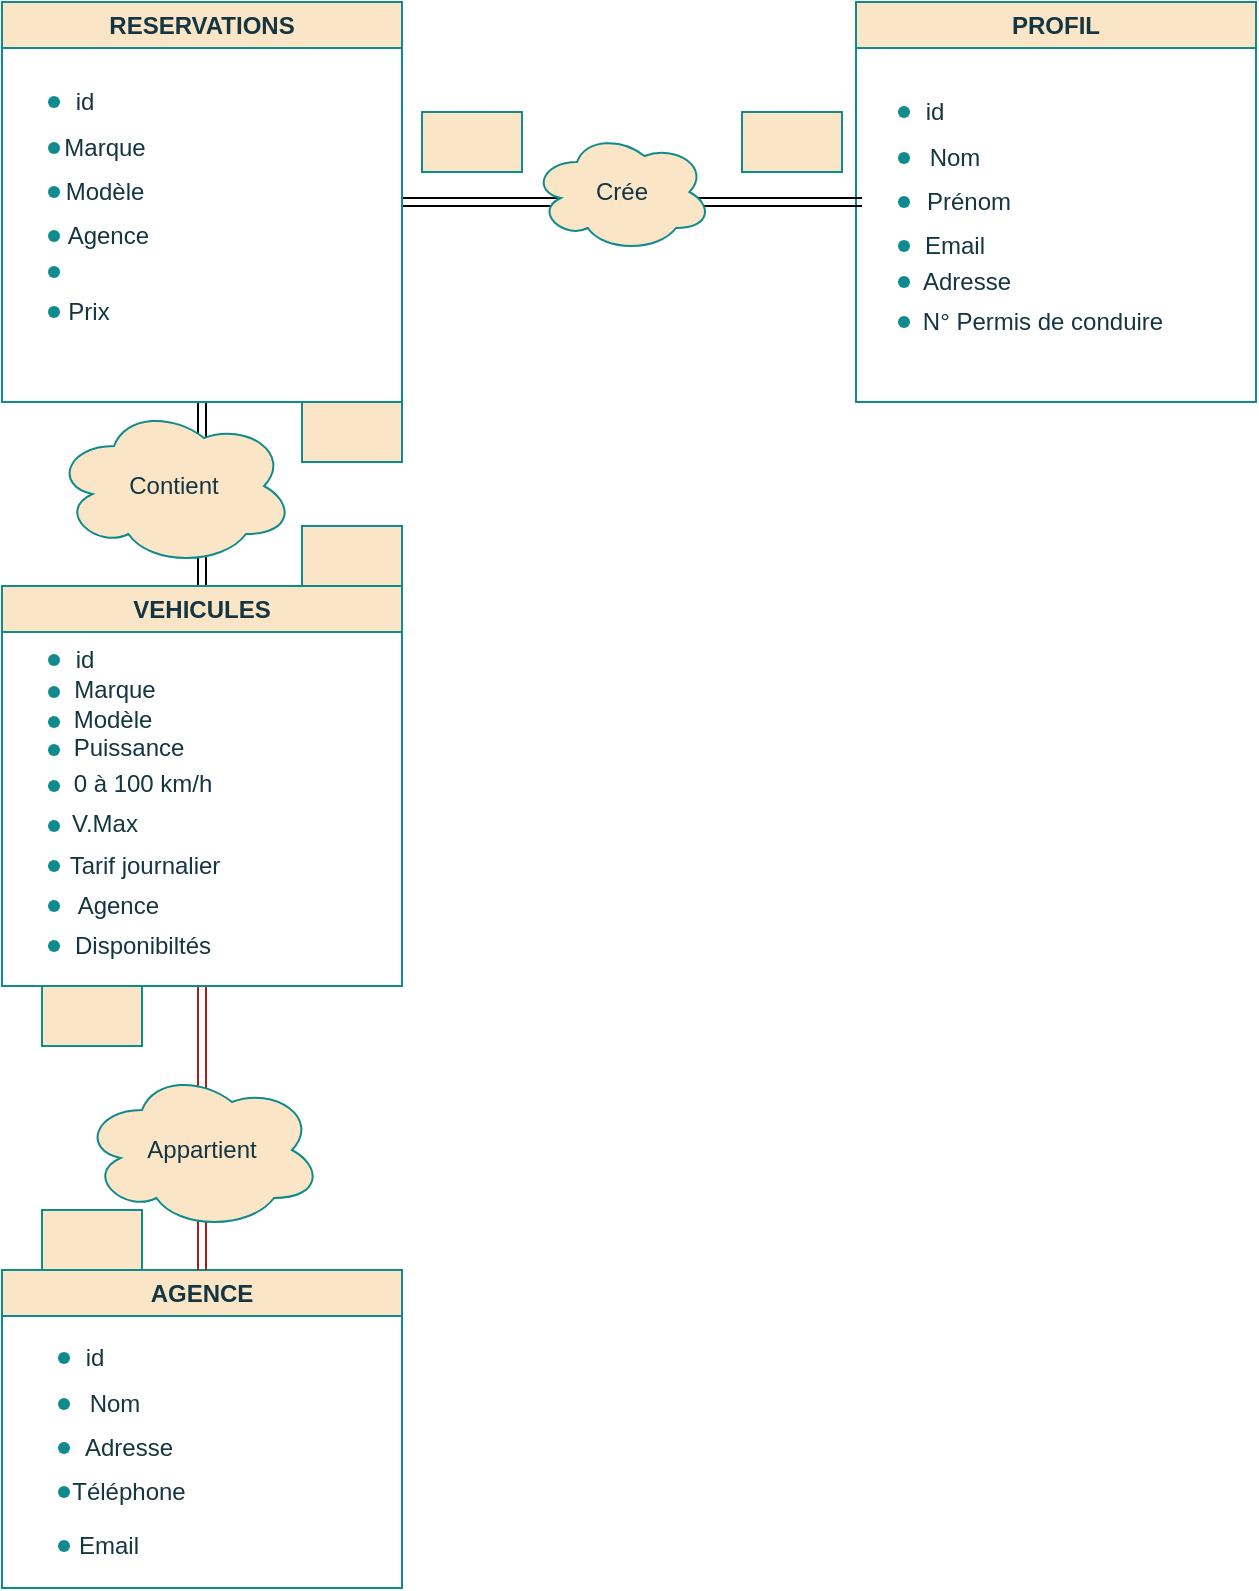 <mxfile version="23.1.4" type="github">
  <diagram name="Page-1" id="rWvj7r1L1JmkacUhFCVx">
    <mxGraphModel dx="1027" dy="920" grid="1" gridSize="10" guides="1" tooltips="1" connect="1" arrows="1" fold="1" page="1" pageScale="1" pageWidth="827" pageHeight="1169" math="0" shadow="0">
      <root>
        <mxCell id="0" />
        <mxCell id="1" parent="0" />
        <mxCell id="3Qk4PJd8HGj3UVIdCU3T-5" value="PROFIL" style="swimlane;whiteSpace=wrap;html=1;labelBackgroundColor=none;fillColor=#FAE5C7;strokeColor=#0F8B8D;fontColor=#143642;" parent="1" vertex="1">
          <mxGeometry x="547" y="108" width="200" height="200" as="geometry">
            <mxRectangle x="340" y="400" width="80" height="30" as="alternateBounds" />
          </mxGeometry>
        </mxCell>
        <mxCell id="3Qk4PJd8HGj3UVIdCU3T-31" value="AGENCE" style="swimlane;whiteSpace=wrap;html=1;labelBackgroundColor=none;fillColor=#FAE5C7;strokeColor=#0F8B8D;fontColor=#143642;" parent="1" vertex="1">
          <mxGeometry x="120" y="742" width="200" height="159" as="geometry" />
        </mxCell>
        <mxCell id="36LpMrAdeBPOxPvOyXHZ-32" value="" style="shape=waypoint;sketch=0;size=6;pointerEvents=1;points=[];fillColor=none;resizable=0;rotatable=0;perimeter=centerPerimeter;snapToPoint=1;labelBackgroundColor=none;strokeColor=#0F8B8D;fontColor=#143642;" vertex="1" parent="3Qk4PJd8HGj3UVIdCU3T-31">
          <mxGeometry x="21" y="101" width="20" height="20" as="geometry" />
        </mxCell>
        <mxCell id="36LpMrAdeBPOxPvOyXHZ-33" value="" style="shape=waypoint;sketch=0;size=6;pointerEvents=1;points=[];fillColor=none;resizable=0;rotatable=0;perimeter=centerPerimeter;snapToPoint=1;labelBackgroundColor=none;strokeColor=#0F8B8D;fontColor=#143642;" vertex="1" parent="3Qk4PJd8HGj3UVIdCU3T-31">
          <mxGeometry x="21" y="34" width="20" height="20" as="geometry" />
        </mxCell>
        <mxCell id="36LpMrAdeBPOxPvOyXHZ-34" value="id" style="text;html=1;align=center;verticalAlign=middle;resizable=0;points=[];autosize=1;strokeColor=none;fillColor=none;labelBackgroundColor=none;fontColor=#143642;" vertex="1" parent="3Qk4PJd8HGj3UVIdCU3T-31">
          <mxGeometry x="31" y="29" width="30" height="30" as="geometry" />
        </mxCell>
        <mxCell id="36LpMrAdeBPOxPvOyXHZ-35" value="" style="shape=waypoint;sketch=0;size=6;pointerEvents=1;points=[];fillColor=none;resizable=0;rotatable=0;perimeter=centerPerimeter;snapToPoint=1;labelBackgroundColor=none;strokeColor=#0F8B8D;fontColor=#143642;" vertex="1" parent="3Qk4PJd8HGj3UVIdCU3T-31">
          <mxGeometry x="21" y="57" width="20" height="20" as="geometry" />
        </mxCell>
        <mxCell id="36LpMrAdeBPOxPvOyXHZ-36" value="" style="shape=waypoint;sketch=0;size=6;pointerEvents=1;points=[];fillColor=none;resizable=0;rotatable=0;perimeter=centerPerimeter;snapToPoint=1;labelBackgroundColor=none;strokeColor=#0F8B8D;fontColor=#143642;" vertex="1" parent="3Qk4PJd8HGj3UVIdCU3T-31">
          <mxGeometry x="21" y="79" width="20" height="20" as="geometry" />
        </mxCell>
        <mxCell id="36LpMrAdeBPOxPvOyXHZ-37" value="Nom" style="text;html=1;align=center;verticalAlign=middle;resizable=0;points=[];autosize=1;strokeColor=none;fillColor=none;labelBackgroundColor=none;fontColor=#143642;" vertex="1" parent="3Qk4PJd8HGj3UVIdCU3T-31">
          <mxGeometry x="31" y="52" width="50" height="30" as="geometry" />
        </mxCell>
        <mxCell id="36LpMrAdeBPOxPvOyXHZ-38" value="Adresse" style="text;html=1;align=center;verticalAlign=middle;resizable=0;points=[];autosize=1;strokeColor=none;fillColor=none;labelBackgroundColor=none;fontColor=#143642;" vertex="1" parent="3Qk4PJd8HGj3UVIdCU3T-31">
          <mxGeometry x="28" y="74" width="70" height="30" as="geometry" />
        </mxCell>
        <mxCell id="36LpMrAdeBPOxPvOyXHZ-39" value="Téléphone" style="text;html=1;align=center;verticalAlign=middle;resizable=0;points=[];autosize=1;strokeColor=none;fillColor=none;labelBackgroundColor=none;fontColor=#143642;" vertex="1" parent="3Qk4PJd8HGj3UVIdCU3T-31">
          <mxGeometry x="23" y="96" width="80" height="30" as="geometry" />
        </mxCell>
        <mxCell id="36LpMrAdeBPOxPvOyXHZ-44" style="edgeStyle=orthogonalEdgeStyle;rounded=0;orthogonalLoop=1;jettySize=auto;html=1;exitX=1;exitY=0.5;exitDx=0;exitDy=0;shape=link;" edge="1" parent="1" source="3Qk4PJd8HGj3UVIdCU3T-40">
          <mxGeometry relative="1" as="geometry">
            <mxPoint x="550" y="207.966" as="targetPoint" />
          </mxGeometry>
        </mxCell>
        <mxCell id="36LpMrAdeBPOxPvOyXHZ-45" style="edgeStyle=orthogonalEdgeStyle;rounded=0;orthogonalLoop=1;jettySize=auto;html=1;exitX=0.5;exitY=1;exitDx=0;exitDy=0;entryX=0.5;entryY=0;entryDx=0;entryDy=0;shape=link;" edge="1" parent="1" source="3Qk4PJd8HGj3UVIdCU3T-40" target="3Qk4PJd8HGj3UVIdCU3T-74">
          <mxGeometry relative="1" as="geometry" />
        </mxCell>
        <mxCell id="3Qk4PJd8HGj3UVIdCU3T-40" value="RESERVATIONS" style="swimlane;whiteSpace=wrap;html=1;labelBackgroundColor=none;fillColor=#FAE5C7;strokeColor=#0F8B8D;fontColor=#143642;" parent="1" vertex="1">
          <mxGeometry x="120" y="108" width="200" height="200" as="geometry" />
        </mxCell>
        <mxCell id="3Qk4PJd8HGj3UVIdCU3T-41" value="" style="shape=waypoint;sketch=0;size=6;pointerEvents=1;points=[];fillColor=none;resizable=0;rotatable=0;perimeter=centerPerimeter;snapToPoint=1;labelBackgroundColor=none;strokeColor=#0F8B8D;fontColor=#143642;" parent="3Qk4PJd8HGj3UVIdCU3T-40" vertex="1">
          <mxGeometry x="16" y="107" width="20" height="20" as="geometry" />
        </mxCell>
        <mxCell id="3Qk4PJd8HGj3UVIdCU3T-42" value="" style="shape=waypoint;sketch=0;size=6;pointerEvents=1;points=[];fillColor=none;resizable=0;rotatable=0;perimeter=centerPerimeter;snapToPoint=1;labelBackgroundColor=none;strokeColor=#0F8B8D;fontColor=#143642;" parent="3Qk4PJd8HGj3UVIdCU3T-40" vertex="1">
          <mxGeometry x="16" y="40" width="20" height="20" as="geometry" />
        </mxCell>
        <mxCell id="3Qk4PJd8HGj3UVIdCU3T-43" value="id" style="text;html=1;align=center;verticalAlign=middle;resizable=0;points=[];autosize=1;strokeColor=none;fillColor=none;labelBackgroundColor=none;fontColor=#143642;" parent="3Qk4PJd8HGj3UVIdCU3T-40" vertex="1">
          <mxGeometry x="26" y="35" width="30" height="30" as="geometry" />
        </mxCell>
        <mxCell id="3Qk4PJd8HGj3UVIdCU3T-44" value="" style="shape=waypoint;sketch=0;size=6;pointerEvents=1;points=[];fillColor=none;resizable=0;rotatable=0;perimeter=centerPerimeter;snapToPoint=1;labelBackgroundColor=none;strokeColor=#0F8B8D;fontColor=#143642;" parent="3Qk4PJd8HGj3UVIdCU3T-40" vertex="1">
          <mxGeometry x="16" y="63" width="20" height="20" as="geometry" />
        </mxCell>
        <mxCell id="3Qk4PJd8HGj3UVIdCU3T-45" value="" style="shape=waypoint;sketch=0;size=6;pointerEvents=1;points=[];fillColor=none;resizable=0;rotatable=0;perimeter=centerPerimeter;snapToPoint=1;labelBackgroundColor=none;strokeColor=#0F8B8D;fontColor=#143642;" parent="3Qk4PJd8HGj3UVIdCU3T-40" vertex="1">
          <mxGeometry x="16" y="85" width="20" height="20" as="geometry" />
        </mxCell>
        <mxCell id="3Qk4PJd8HGj3UVIdCU3T-47" value="Marque" style="text;html=1;align=center;verticalAlign=middle;resizable=0;points=[];autosize=1;strokeColor=none;fillColor=none;labelBackgroundColor=none;fontColor=#143642;" parent="3Qk4PJd8HGj3UVIdCU3T-40" vertex="1">
          <mxGeometry x="21" y="58" width="60" height="30" as="geometry" />
        </mxCell>
        <mxCell id="3Qk4PJd8HGj3UVIdCU3T-70" value="Modèle" style="text;html=1;align=center;verticalAlign=middle;resizable=0;points=[];autosize=1;strokeColor=none;fillColor=none;labelBackgroundColor=none;fontColor=#143642;" parent="3Qk4PJd8HGj3UVIdCU3T-40" vertex="1">
          <mxGeometry x="21" y="80" width="60" height="30" as="geometry" />
        </mxCell>
        <mxCell id="3Qk4PJd8HGj3UVIdCU3T-48" value="&amp;nbsp;Agence" style="text;html=1;align=center;verticalAlign=middle;resizable=0;points=[];autosize=1;strokeColor=none;fillColor=none;labelBackgroundColor=none;fontColor=#143642;" parent="3Qk4PJd8HGj3UVIdCU3T-40" vertex="1">
          <mxGeometry x="16" y="102" width="70" height="30" as="geometry" />
        </mxCell>
        <mxCell id="36LpMrAdeBPOxPvOyXHZ-4" value="" style="shape=waypoint;sketch=0;size=6;pointerEvents=1;points=[];fillColor=none;resizable=0;rotatable=0;perimeter=centerPerimeter;snapToPoint=1;labelBackgroundColor=none;strokeColor=#0F8B8D;fontColor=#143642;" vertex="1" parent="3Qk4PJd8HGj3UVIdCU3T-40">
          <mxGeometry x="16" y="145" width="20" height="20" as="geometry" />
        </mxCell>
        <mxCell id="36LpMrAdeBPOxPvOyXHZ-3" value="" style="shape=waypoint;sketch=0;size=6;pointerEvents=1;points=[];fillColor=none;resizable=0;rotatable=0;perimeter=centerPerimeter;snapToPoint=1;labelBackgroundColor=none;strokeColor=#0F8B8D;fontColor=#143642;" vertex="1" parent="3Qk4PJd8HGj3UVIdCU3T-40">
          <mxGeometry x="16" y="125" width="20" height="20" as="geometry" />
        </mxCell>
        <mxCell id="36LpMrAdeBPOxPvOyXHZ-2" value="Prix" style="text;html=1;align=center;verticalAlign=middle;resizable=0;points=[];autosize=1;strokeColor=none;fillColor=none;labelBackgroundColor=none;fontColor=#143642;" vertex="1" parent="3Qk4PJd8HGj3UVIdCU3T-40">
          <mxGeometry x="23" y="140" width="40" height="30" as="geometry" />
        </mxCell>
        <mxCell id="3Qk4PJd8HGj3UVIdCU3T-158" style="edgeStyle=orthogonalEdgeStyle;rounded=0;orthogonalLoop=1;jettySize=auto;html=1;exitX=0.5;exitY=1;exitDx=0;exitDy=0;entryX=0.5;entryY=0;entryDx=0;entryDy=0;strokeColor=#A8201A;fontColor=#143642;fillColor=#FAE5C7;shape=link;" parent="1" source="3Qk4PJd8HGj3UVIdCU3T-74" target="3Qk4PJd8HGj3UVIdCU3T-31" edge="1">
          <mxGeometry relative="1" as="geometry" />
        </mxCell>
        <mxCell id="3Qk4PJd8HGj3UVIdCU3T-74" value="VEHICULES" style="swimlane;whiteSpace=wrap;html=1;labelBackgroundColor=none;fillColor=#FAE5C7;strokeColor=#0F8B8D;fontColor=#143642;" parent="1" vertex="1">
          <mxGeometry x="120" y="400" width="200" height="200" as="geometry" />
        </mxCell>
        <mxCell id="3Qk4PJd8HGj3UVIdCU3T-77" value="" style="shape=waypoint;sketch=0;size=6;pointerEvents=1;points=[];fillColor=none;resizable=0;rotatable=0;perimeter=centerPerimeter;snapToPoint=1;labelBackgroundColor=none;strokeColor=#0F8B8D;fontColor=#143642;" parent="3Qk4PJd8HGj3UVIdCU3T-74" vertex="1">
          <mxGeometry x="16" y="110" width="20" height="20" as="geometry" />
        </mxCell>
        <mxCell id="3Qk4PJd8HGj3UVIdCU3T-80" value="" style="shape=waypoint;sketch=0;size=6;pointerEvents=1;points=[];fillColor=none;resizable=0;rotatable=0;perimeter=centerPerimeter;snapToPoint=1;labelBackgroundColor=none;strokeColor=#0F8B8D;fontColor=#143642;" parent="3Qk4PJd8HGj3UVIdCU3T-74" vertex="1">
          <mxGeometry x="16" y="150" width="20" height="20" as="geometry" />
        </mxCell>
        <mxCell id="3Qk4PJd8HGj3UVIdCU3T-79" value="" style="shape=waypoint;sketch=0;size=6;pointerEvents=1;points=[];fillColor=none;resizable=0;rotatable=0;perimeter=centerPerimeter;snapToPoint=1;labelBackgroundColor=none;strokeColor=#0F8B8D;fontColor=#143642;" parent="3Qk4PJd8HGj3UVIdCU3T-74" vertex="1">
          <mxGeometry x="16" y="170" width="20" height="20" as="geometry" />
        </mxCell>
        <mxCell id="36LpMrAdeBPOxPvOyXHZ-14" value="" style="shape=waypoint;sketch=0;size=6;pointerEvents=1;points=[];fillColor=none;resizable=0;rotatable=0;perimeter=centerPerimeter;snapToPoint=1;labelBackgroundColor=none;strokeColor=#0F8B8D;fontColor=#143642;" vertex="1" parent="3Qk4PJd8HGj3UVIdCU3T-74">
          <mxGeometry x="16" y="90" width="20" height="20" as="geometry" />
        </mxCell>
        <mxCell id="36LpMrAdeBPOxPvOyXHZ-13" value="" style="shape=waypoint;sketch=0;size=6;pointerEvents=1;points=[];fillColor=none;resizable=0;rotatable=0;perimeter=centerPerimeter;snapToPoint=1;labelBackgroundColor=none;strokeColor=#0F8B8D;fontColor=#143642;" vertex="1" parent="3Qk4PJd8HGj3UVIdCU3T-74">
          <mxGeometry x="16" y="130" width="20" height="20" as="geometry" />
        </mxCell>
        <mxCell id="3Qk4PJd8HGj3UVIdCU3T-82" value="0 à 100 km/h" style="text;html=1;align=center;verticalAlign=middle;resizable=0;points=[];autosize=1;strokeColor=none;fillColor=none;labelBackgroundColor=none;fontColor=#143642;" parent="3Qk4PJd8HGj3UVIdCU3T-74" vertex="1">
          <mxGeometry x="25" y="84" width="90" height="30" as="geometry" />
        </mxCell>
        <mxCell id="36LpMrAdeBPOxPvOyXHZ-15" value="V.Max" style="text;html=1;align=center;verticalAlign=middle;resizable=0;points=[];autosize=1;strokeColor=none;fillColor=none;labelBackgroundColor=none;fontColor=#143642;" vertex="1" parent="3Qk4PJd8HGj3UVIdCU3T-74">
          <mxGeometry x="21" y="104" width="60" height="30" as="geometry" />
        </mxCell>
        <mxCell id="3Qk4PJd8HGj3UVIdCU3T-78" value="Puissance" style="text;html=1;align=center;verticalAlign=middle;resizable=0;points=[];autosize=1;strokeColor=none;fillColor=none;labelBackgroundColor=none;fontColor=#143642;" parent="3Qk4PJd8HGj3UVIdCU3T-74" vertex="1">
          <mxGeometry x="23" y="66" width="80" height="30" as="geometry" />
        </mxCell>
        <mxCell id="36LpMrAdeBPOxPvOyXHZ-16" value="Disponibiltés" style="text;html=1;align=center;verticalAlign=middle;resizable=0;points=[];autosize=1;strokeColor=none;fillColor=none;labelBackgroundColor=none;fontColor=#143642;" vertex="1" parent="3Qk4PJd8HGj3UVIdCU3T-74">
          <mxGeometry x="25" y="165" width="90" height="30" as="geometry" />
        </mxCell>
        <mxCell id="36LpMrAdeBPOxPvOyXHZ-12" value="&amp;nbsp;Agence" style="text;html=1;align=center;verticalAlign=middle;resizable=0;points=[];autosize=1;strokeColor=none;fillColor=none;labelBackgroundColor=none;fontColor=#143642;" vertex="1" parent="3Qk4PJd8HGj3UVIdCU3T-74">
          <mxGeometry x="21" y="145" width="70" height="30" as="geometry" />
        </mxCell>
        <mxCell id="3Qk4PJd8HGj3UVIdCU3T-81" value="Tarif journalier" style="text;html=1;align=center;verticalAlign=middle;resizable=0;points=[];autosize=1;strokeColor=none;fillColor=none;labelBackgroundColor=none;fontColor=#143642;" parent="3Qk4PJd8HGj3UVIdCU3T-74" vertex="1">
          <mxGeometry x="21" y="125" width="100" height="30" as="geometry" />
        </mxCell>
        <mxCell id="3Qk4PJd8HGj3UVIdCU3T-103" value="" style="rounded=0;whiteSpace=wrap;html=1;strokeColor=#0F8B8D;fontColor=#143642;fillColor=#FAE5C7;" parent="1" vertex="1">
          <mxGeometry x="330" y="163" width="50" height="30" as="geometry" />
        </mxCell>
        <mxCell id="3Qk4PJd8HGj3UVIdCU3T-104" value="" style="rounded=0;whiteSpace=wrap;html=1;strokeColor=#0F8B8D;fontColor=#143642;fillColor=#FAE5C7;" parent="1" vertex="1">
          <mxGeometry x="490" y="163" width="50" height="30" as="geometry" />
        </mxCell>
        <mxCell id="3Qk4PJd8HGj3UVIdCU3T-105" value="" style="rounded=0;whiteSpace=wrap;html=1;strokeColor=#0F8B8D;fontColor=#143642;fillColor=#FAE5C7;" parent="1" vertex="1">
          <mxGeometry x="140" y="712" width="50" height="30" as="geometry" />
        </mxCell>
        <mxCell id="3Qk4PJd8HGj3UVIdCU3T-106" value="" style="rounded=0;whiteSpace=wrap;html=1;strokeColor=#0F8B8D;fontColor=#143642;fillColor=#FAE5C7;" parent="1" vertex="1">
          <mxGeometry x="140" y="600" width="50" height="30" as="geometry" />
        </mxCell>
        <mxCell id="3Qk4PJd8HGj3UVIdCU3T-125" value="Appartient" style="ellipse;shape=cloud;whiteSpace=wrap;html=1;labelBackgroundColor=none;fillColor=#FAE5C7;strokeColor=#0F8B8D;fontColor=#143642;" parent="1" vertex="1">
          <mxGeometry x="160" y="642" width="120" height="80" as="geometry" />
        </mxCell>
        <mxCell id="3Qk4PJd8HGj3UVIdCU3T-145" value="Crée" style="ellipse;shape=cloud;whiteSpace=wrap;html=1;labelBackgroundColor=none;fillColor=#FAE5C7;strokeColor=#0F8B8D;fontColor=#143642;" parent="1" vertex="1">
          <mxGeometry x="385" y="173" width="90" height="60" as="geometry" />
        </mxCell>
        <mxCell id="3Qk4PJd8HGj3UVIdCU3T-162" value="Contient" style="ellipse;shape=cloud;whiteSpace=wrap;html=1;labelBackgroundColor=none;fillColor=#FAE5C7;strokeColor=#0F8B8D;fontColor=#143642;" parent="1" vertex="1">
          <mxGeometry x="146" y="310" width="120" height="80" as="geometry" />
        </mxCell>
        <mxCell id="3Qk4PJd8HGj3UVIdCU3T-163" value="" style="rounded=0;whiteSpace=wrap;html=1;strokeColor=#0F8B8D;fontColor=#143642;fillColor=#FAE5C7;" parent="1" vertex="1">
          <mxGeometry x="270" y="370" width="50" height="30" as="geometry" />
        </mxCell>
        <mxCell id="3Qk4PJd8HGj3UVIdCU3T-164" value="" style="rounded=0;whiteSpace=wrap;html=1;strokeColor=#0F8B8D;fontColor=#143642;fillColor=#FAE5C7;" parent="1" vertex="1">
          <mxGeometry x="270" y="308" width="50" height="30" as="geometry" />
        </mxCell>
        <mxCell id="36LpMrAdeBPOxPvOyXHZ-5" value="" style="shape=waypoint;sketch=0;size=6;pointerEvents=1;points=[];fillColor=none;resizable=0;rotatable=0;perimeter=centerPerimeter;snapToPoint=1;labelBackgroundColor=none;strokeColor=#0F8B8D;fontColor=#143642;" vertex="1" parent="1">
          <mxGeometry x="136" y="472" width="20" height="20" as="geometry" />
        </mxCell>
        <mxCell id="36LpMrAdeBPOxPvOyXHZ-6" value="" style="shape=waypoint;sketch=0;size=6;pointerEvents=1;points=[];fillColor=none;resizable=0;rotatable=0;perimeter=centerPerimeter;snapToPoint=1;labelBackgroundColor=none;strokeColor=#0F8B8D;fontColor=#143642;" vertex="1" parent="1">
          <mxGeometry x="136" y="427" width="20" height="20" as="geometry" />
        </mxCell>
        <mxCell id="36LpMrAdeBPOxPvOyXHZ-7" value="id" style="text;html=1;align=center;verticalAlign=middle;resizable=0;points=[];autosize=1;strokeColor=none;fillColor=none;labelBackgroundColor=none;fontColor=#143642;" vertex="1" parent="1">
          <mxGeometry x="146" y="422" width="30" height="30" as="geometry" />
        </mxCell>
        <mxCell id="36LpMrAdeBPOxPvOyXHZ-8" value="" style="shape=waypoint;sketch=0;size=6;pointerEvents=1;points=[];fillColor=none;resizable=0;rotatable=0;perimeter=centerPerimeter;snapToPoint=1;labelBackgroundColor=none;strokeColor=#0F8B8D;fontColor=#143642;" vertex="1" parent="1">
          <mxGeometry x="136" y="443" width="20" height="20" as="geometry" />
        </mxCell>
        <mxCell id="36LpMrAdeBPOxPvOyXHZ-9" value="" style="shape=waypoint;sketch=0;size=6;pointerEvents=1;points=[];fillColor=none;resizable=0;rotatable=0;perimeter=centerPerimeter;snapToPoint=1;labelBackgroundColor=none;strokeColor=#0F8B8D;fontColor=#143642;" vertex="1" parent="1">
          <mxGeometry x="136" y="458" width="20" height="20" as="geometry" />
        </mxCell>
        <mxCell id="36LpMrAdeBPOxPvOyXHZ-10" value="Marque" style="text;html=1;align=center;verticalAlign=middle;resizable=0;points=[];autosize=1;strokeColor=none;fillColor=none;labelBackgroundColor=none;fontColor=#143642;" vertex="1" parent="1">
          <mxGeometry x="146" y="437" width="60" height="30" as="geometry" />
        </mxCell>
        <mxCell id="36LpMrAdeBPOxPvOyXHZ-11" value="Modèle" style="text;html=1;align=center;verticalAlign=middle;resizable=0;points=[];autosize=1;strokeColor=none;fillColor=none;labelBackgroundColor=none;fontColor=#143642;" vertex="1" parent="1">
          <mxGeometry x="145" y="452" width="60" height="30" as="geometry" />
        </mxCell>
        <mxCell id="36LpMrAdeBPOxPvOyXHZ-20" value="" style="shape=waypoint;sketch=0;size=6;pointerEvents=1;points=[];fillColor=none;resizable=0;rotatable=0;perimeter=centerPerimeter;snapToPoint=1;labelBackgroundColor=none;strokeColor=#0F8B8D;fontColor=#143642;" vertex="1" parent="1">
          <mxGeometry x="561" y="220" width="20" height="20" as="geometry" />
        </mxCell>
        <mxCell id="36LpMrAdeBPOxPvOyXHZ-21" value="" style="shape=waypoint;sketch=0;size=6;pointerEvents=1;points=[];fillColor=none;resizable=0;rotatable=0;perimeter=centerPerimeter;snapToPoint=1;labelBackgroundColor=none;strokeColor=#0F8B8D;fontColor=#143642;" vertex="1" parent="1">
          <mxGeometry x="561" y="153" width="20" height="20" as="geometry" />
        </mxCell>
        <mxCell id="36LpMrAdeBPOxPvOyXHZ-22" value="id" style="text;html=1;align=center;verticalAlign=middle;resizable=0;points=[];autosize=1;strokeColor=none;fillColor=none;labelBackgroundColor=none;fontColor=#143642;" vertex="1" parent="1">
          <mxGeometry x="571" y="148" width="30" height="30" as="geometry" />
        </mxCell>
        <mxCell id="36LpMrAdeBPOxPvOyXHZ-23" value="" style="shape=waypoint;sketch=0;size=6;pointerEvents=1;points=[];fillColor=none;resizable=0;rotatable=0;perimeter=centerPerimeter;snapToPoint=1;labelBackgroundColor=none;strokeColor=#0F8B8D;fontColor=#143642;" vertex="1" parent="1">
          <mxGeometry x="561" y="176" width="20" height="20" as="geometry" />
        </mxCell>
        <mxCell id="36LpMrAdeBPOxPvOyXHZ-24" value="" style="shape=waypoint;sketch=0;size=6;pointerEvents=1;points=[];fillColor=none;resizable=0;rotatable=0;perimeter=centerPerimeter;snapToPoint=1;labelBackgroundColor=none;strokeColor=#0F8B8D;fontColor=#143642;" vertex="1" parent="1">
          <mxGeometry x="561" y="198" width="20" height="20" as="geometry" />
        </mxCell>
        <mxCell id="36LpMrAdeBPOxPvOyXHZ-25" value="Nom" style="text;html=1;align=center;verticalAlign=middle;resizable=0;points=[];autosize=1;strokeColor=none;fillColor=none;labelBackgroundColor=none;fontColor=#143642;" vertex="1" parent="1">
          <mxGeometry x="571" y="171" width="50" height="30" as="geometry" />
        </mxCell>
        <mxCell id="36LpMrAdeBPOxPvOyXHZ-26" value="Prénom" style="text;html=1;align=center;verticalAlign=middle;resizable=0;points=[];autosize=1;strokeColor=none;fillColor=none;labelBackgroundColor=none;fontColor=#143642;" vertex="1" parent="1">
          <mxGeometry x="568" y="193" width="70" height="30" as="geometry" />
        </mxCell>
        <mxCell id="36LpMrAdeBPOxPvOyXHZ-27" value="Email" style="text;html=1;align=center;verticalAlign=middle;resizable=0;points=[];autosize=1;strokeColor=none;fillColor=none;labelBackgroundColor=none;fontColor=#143642;" vertex="1" parent="1">
          <mxGeometry x="571" y="215" width="50" height="30" as="geometry" />
        </mxCell>
        <mxCell id="36LpMrAdeBPOxPvOyXHZ-28" value="" style="shape=waypoint;sketch=0;size=6;pointerEvents=1;points=[];fillColor=none;resizable=0;rotatable=0;perimeter=centerPerimeter;snapToPoint=1;labelBackgroundColor=none;strokeColor=#0F8B8D;fontColor=#143642;" vertex="1" parent="1">
          <mxGeometry x="561" y="258" width="20" height="20" as="geometry" />
        </mxCell>
        <mxCell id="36LpMrAdeBPOxPvOyXHZ-29" value="" style="shape=waypoint;sketch=0;size=6;pointerEvents=1;points=[];fillColor=none;resizable=0;rotatable=0;perimeter=centerPerimeter;snapToPoint=1;labelBackgroundColor=none;strokeColor=#0F8B8D;fontColor=#143642;" vertex="1" parent="1">
          <mxGeometry x="561" y="238" width="20" height="20" as="geometry" />
        </mxCell>
        <mxCell id="36LpMrAdeBPOxPvOyXHZ-30" value="N° Permis de conduire" style="text;html=1;align=center;verticalAlign=middle;resizable=0;points=[];autosize=1;strokeColor=none;fillColor=none;labelBackgroundColor=none;fontColor=#143642;" vertex="1" parent="1">
          <mxGeometry x="570" y="253" width="140" height="30" as="geometry" />
        </mxCell>
        <mxCell id="36LpMrAdeBPOxPvOyXHZ-31" value="Adresse" style="text;html=1;align=center;verticalAlign=middle;resizable=0;points=[];autosize=1;strokeColor=none;fillColor=none;labelBackgroundColor=none;fontColor=#143642;" vertex="1" parent="1">
          <mxGeometry x="567" y="233" width="70" height="30" as="geometry" />
        </mxCell>
        <mxCell id="36LpMrAdeBPOxPvOyXHZ-40" value="" style="shape=waypoint;sketch=0;size=6;pointerEvents=1;points=[];fillColor=none;resizable=0;rotatable=0;perimeter=centerPerimeter;snapToPoint=1;labelBackgroundColor=none;strokeColor=#0F8B8D;fontColor=#143642;" vertex="1" parent="1">
          <mxGeometry x="141" y="870" width="20" height="20" as="geometry" />
        </mxCell>
        <mxCell id="36LpMrAdeBPOxPvOyXHZ-42" value="Email" style="text;html=1;align=center;verticalAlign=middle;resizable=0;points=[];autosize=1;strokeColor=none;fillColor=none;labelBackgroundColor=none;fontColor=#143642;" vertex="1" parent="1">
          <mxGeometry x="148" y="865" width="50" height="30" as="geometry" />
        </mxCell>
      </root>
    </mxGraphModel>
  </diagram>
</mxfile>
